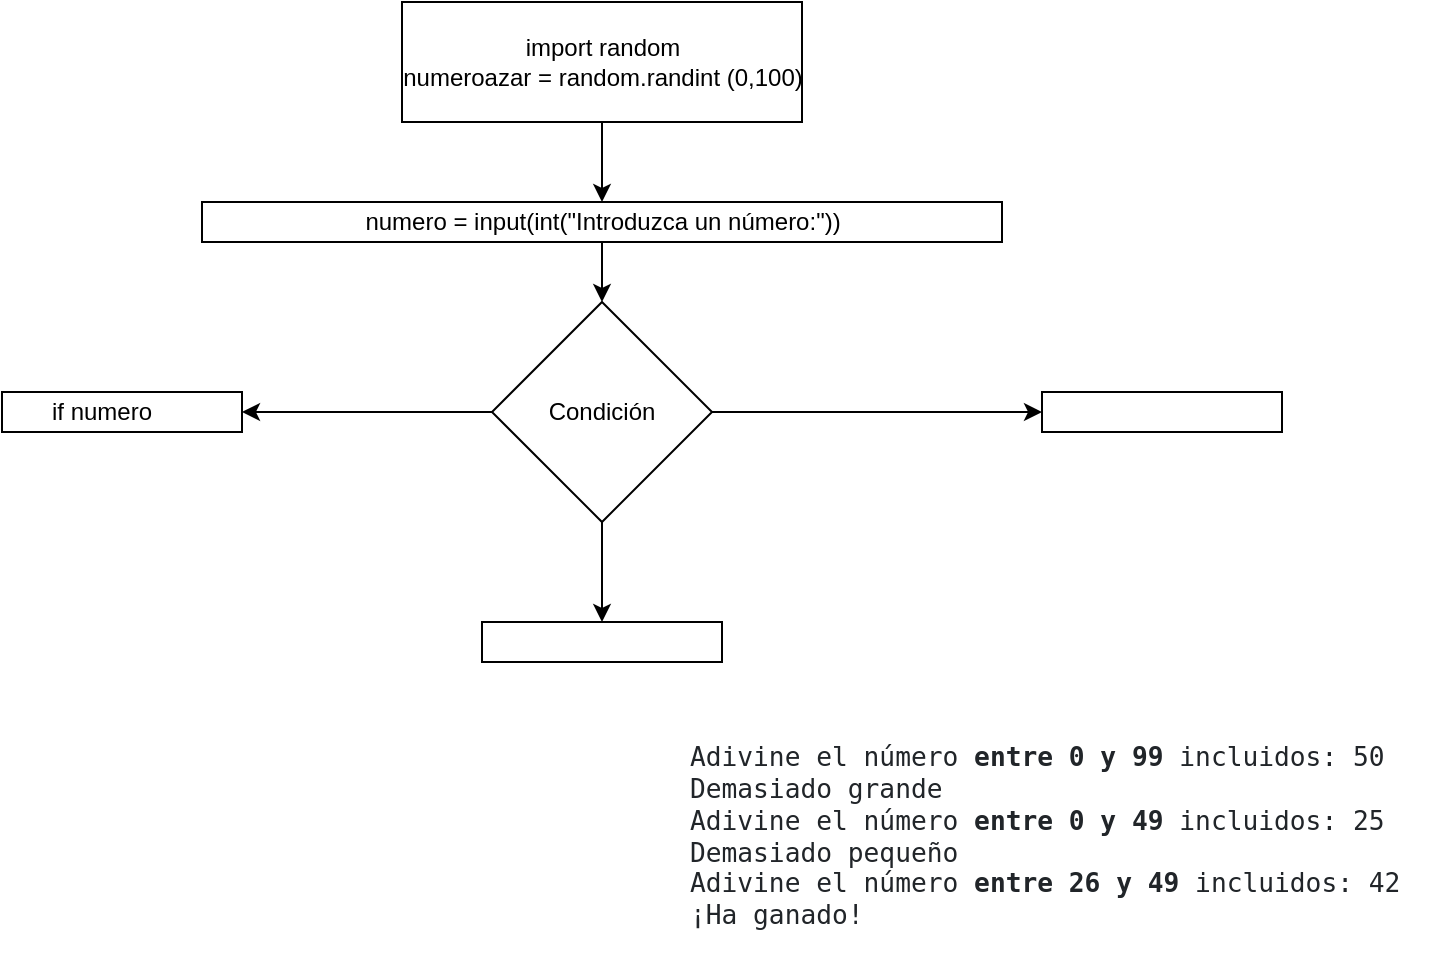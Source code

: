 <mxfile>
    <diagram id="DXHaVs-FB0tI9lOMvLTt" name="Página-1">
        <mxGraphModel dx="734" dy="574" grid="1" gridSize="10" guides="1" tooltips="1" connect="1" arrows="1" fold="1" page="1" pageScale="1" pageWidth="827" pageHeight="1169" math="0" shadow="0">
            <root>
                <mxCell id="0"/>
                <mxCell id="1" parent="0"/>
                <mxCell id="8" style="edgeStyle=none;html=1;" edge="1" parent="1" source="2">
                    <mxGeometry relative="1" as="geometry">
                        <mxPoint x="340" y="110" as="targetPoint"/>
                    </mxGeometry>
                </mxCell>
                <mxCell id="2" value="" style="rounded=0;whiteSpace=wrap;html=1;" parent="1" vertex="1">
                    <mxGeometry x="240" y="10" width="200" height="60" as="geometry"/>
                </mxCell>
                <mxCell id="11" style="edgeStyle=none;html=1;" edge="1" parent="1" source="9">
                    <mxGeometry relative="1" as="geometry">
                        <mxPoint x="560" y="215" as="targetPoint"/>
                    </mxGeometry>
                </mxCell>
                <mxCell id="14" style="edgeStyle=none;html=1;exitX=0;exitY=0.5;exitDx=0;exitDy=0;" edge="1" parent="1" source="9">
                    <mxGeometry relative="1" as="geometry">
                        <mxPoint x="160" y="215" as="targetPoint"/>
                    </mxGeometry>
                </mxCell>
                <mxCell id="19" style="edgeStyle=none;html=1;" edge="1" parent="1" source="9">
                    <mxGeometry relative="1" as="geometry">
                        <mxPoint x="340" y="320" as="targetPoint"/>
                    </mxGeometry>
                </mxCell>
                <mxCell id="9" value="" style="rhombus;whiteSpace=wrap;html=1;" vertex="1" parent="1">
                    <mxGeometry x="285" y="160" width="110" height="110" as="geometry"/>
                </mxCell>
                <mxCell id="10" value="Condición" style="text;html=1;strokeColor=none;fillColor=none;align=center;verticalAlign=middle;whiteSpace=wrap;rounded=0;" vertex="1" parent="1">
                    <mxGeometry x="310" y="200" width="60" height="30" as="geometry"/>
                </mxCell>
                <mxCell id="13" value="import random&lt;br&gt;numeroazar = random.randint (0,100)" style="text;html=1;resizable=0;autosize=1;align=center;verticalAlign=middle;points=[];fillColor=none;strokeColor=none;rounded=0;" vertex="1" parent="1">
                    <mxGeometry x="230" y="25" width="220" height="30" as="geometry"/>
                </mxCell>
                <mxCell id="15" value="&lt;pre style=&quot;box-sizing: border-box ; font-family: , &amp;#34;menlo&amp;#34; , &amp;#34;monaco&amp;#34; , &amp;#34;consolas&amp;#34; , &amp;#34;liberation mono&amp;#34; , &amp;#34;courier new&amp;#34; , monospace ; font-size: 13.125px ; margin-top: 0px ; margin-bottom: 1rem ; overflow: auto ; color: rgb(33 , 37 , 41) ; text-align: left ; background-color: rgba(255 , 255 , 255 , 0.85)&quot;&gt;&lt;code style=&quot;box-sizing: border-box ; font-family: , &amp;#34;menlo&amp;#34; , &amp;#34;monaco&amp;#34; , &amp;#34;consolas&amp;#34; , &amp;#34;liberation mono&amp;#34; , &amp;#34;courier new&amp;#34; , monospace ; font-size: inherit ; overflow-wrap: break-word ; word-break: normal&quot;&gt;Adivine el número &lt;span style=&quot;box-sizing: border-box ; font-weight: bolder&quot;&gt;entre 0 y 99&lt;/span&gt; incluidos: 50&amp;nbsp;&lt;br/&gt;Demasiado grande&amp;nbsp;&lt;br/&gt;Adivine el número &lt;span style=&quot;box-sizing: border-box ; font-weight: bolder&quot;&gt;entre 0 y 49&lt;/span&gt; incluidos: 25&amp;nbsp;&lt;br/&gt;Demasiado pequeño&amp;nbsp;&lt;br/&gt;Adivine el número &lt;span style=&quot;box-sizing: border-box ; font-weight: bolder&quot;&gt;entre 26 y 49&lt;/span&gt; incluidos: 42&amp;nbsp;&lt;br/&gt;¡Ha ganado! &lt;/code&gt;&lt;/pre&gt;" style="text;html=1;resizable=0;autosize=1;align=center;verticalAlign=middle;points=[];fillColor=none;strokeColor=none;rounded=0;" vertex="1" parent="1">
                    <mxGeometry x="370" y="380" width="390" height="110" as="geometry"/>
                </mxCell>
                <mxCell id="17" style="edgeStyle=none;html=1;" edge="1" parent="1" source="16" target="9">
                    <mxGeometry relative="1" as="geometry"/>
                </mxCell>
                <mxCell id="16" value="" style="rounded=0;whiteSpace=wrap;html=1;" vertex="1" parent="1">
                    <mxGeometry x="140" y="110" width="400" height="20" as="geometry"/>
                </mxCell>
                <mxCell id="18" value="numero = input(int(&quot;Introduzca un número:&quot;))" style="text;html=1;resizable=0;autosize=1;align=center;verticalAlign=middle;points=[];fillColor=none;strokeColor=none;rounded=0;" vertex="1" parent="1">
                    <mxGeometry x="215" y="110" width="250" height="20" as="geometry"/>
                </mxCell>
                <mxCell id="20" value="" style="rounded=0;whiteSpace=wrap;html=1;" vertex="1" parent="1">
                    <mxGeometry x="40" y="205" width="120" height="20" as="geometry"/>
                </mxCell>
                <mxCell id="21" value="" style="rounded=0;whiteSpace=wrap;html=1;" vertex="1" parent="1">
                    <mxGeometry x="560" y="205" width="120" height="20" as="geometry"/>
                </mxCell>
                <mxCell id="22" value="" style="rounded=0;whiteSpace=wrap;html=1;" vertex="1" parent="1">
                    <mxGeometry x="280" y="320" width="120" height="20" as="geometry"/>
                </mxCell>
                <mxCell id="23" value="if numero" style="text;html=1;strokeColor=none;fillColor=none;align=center;verticalAlign=middle;whiteSpace=wrap;rounded=0;" vertex="1" parent="1">
                    <mxGeometry x="60" y="205" width="60" height="20" as="geometry"/>
                </mxCell>
            </root>
        </mxGraphModel>
    </diagram>
</mxfile>

